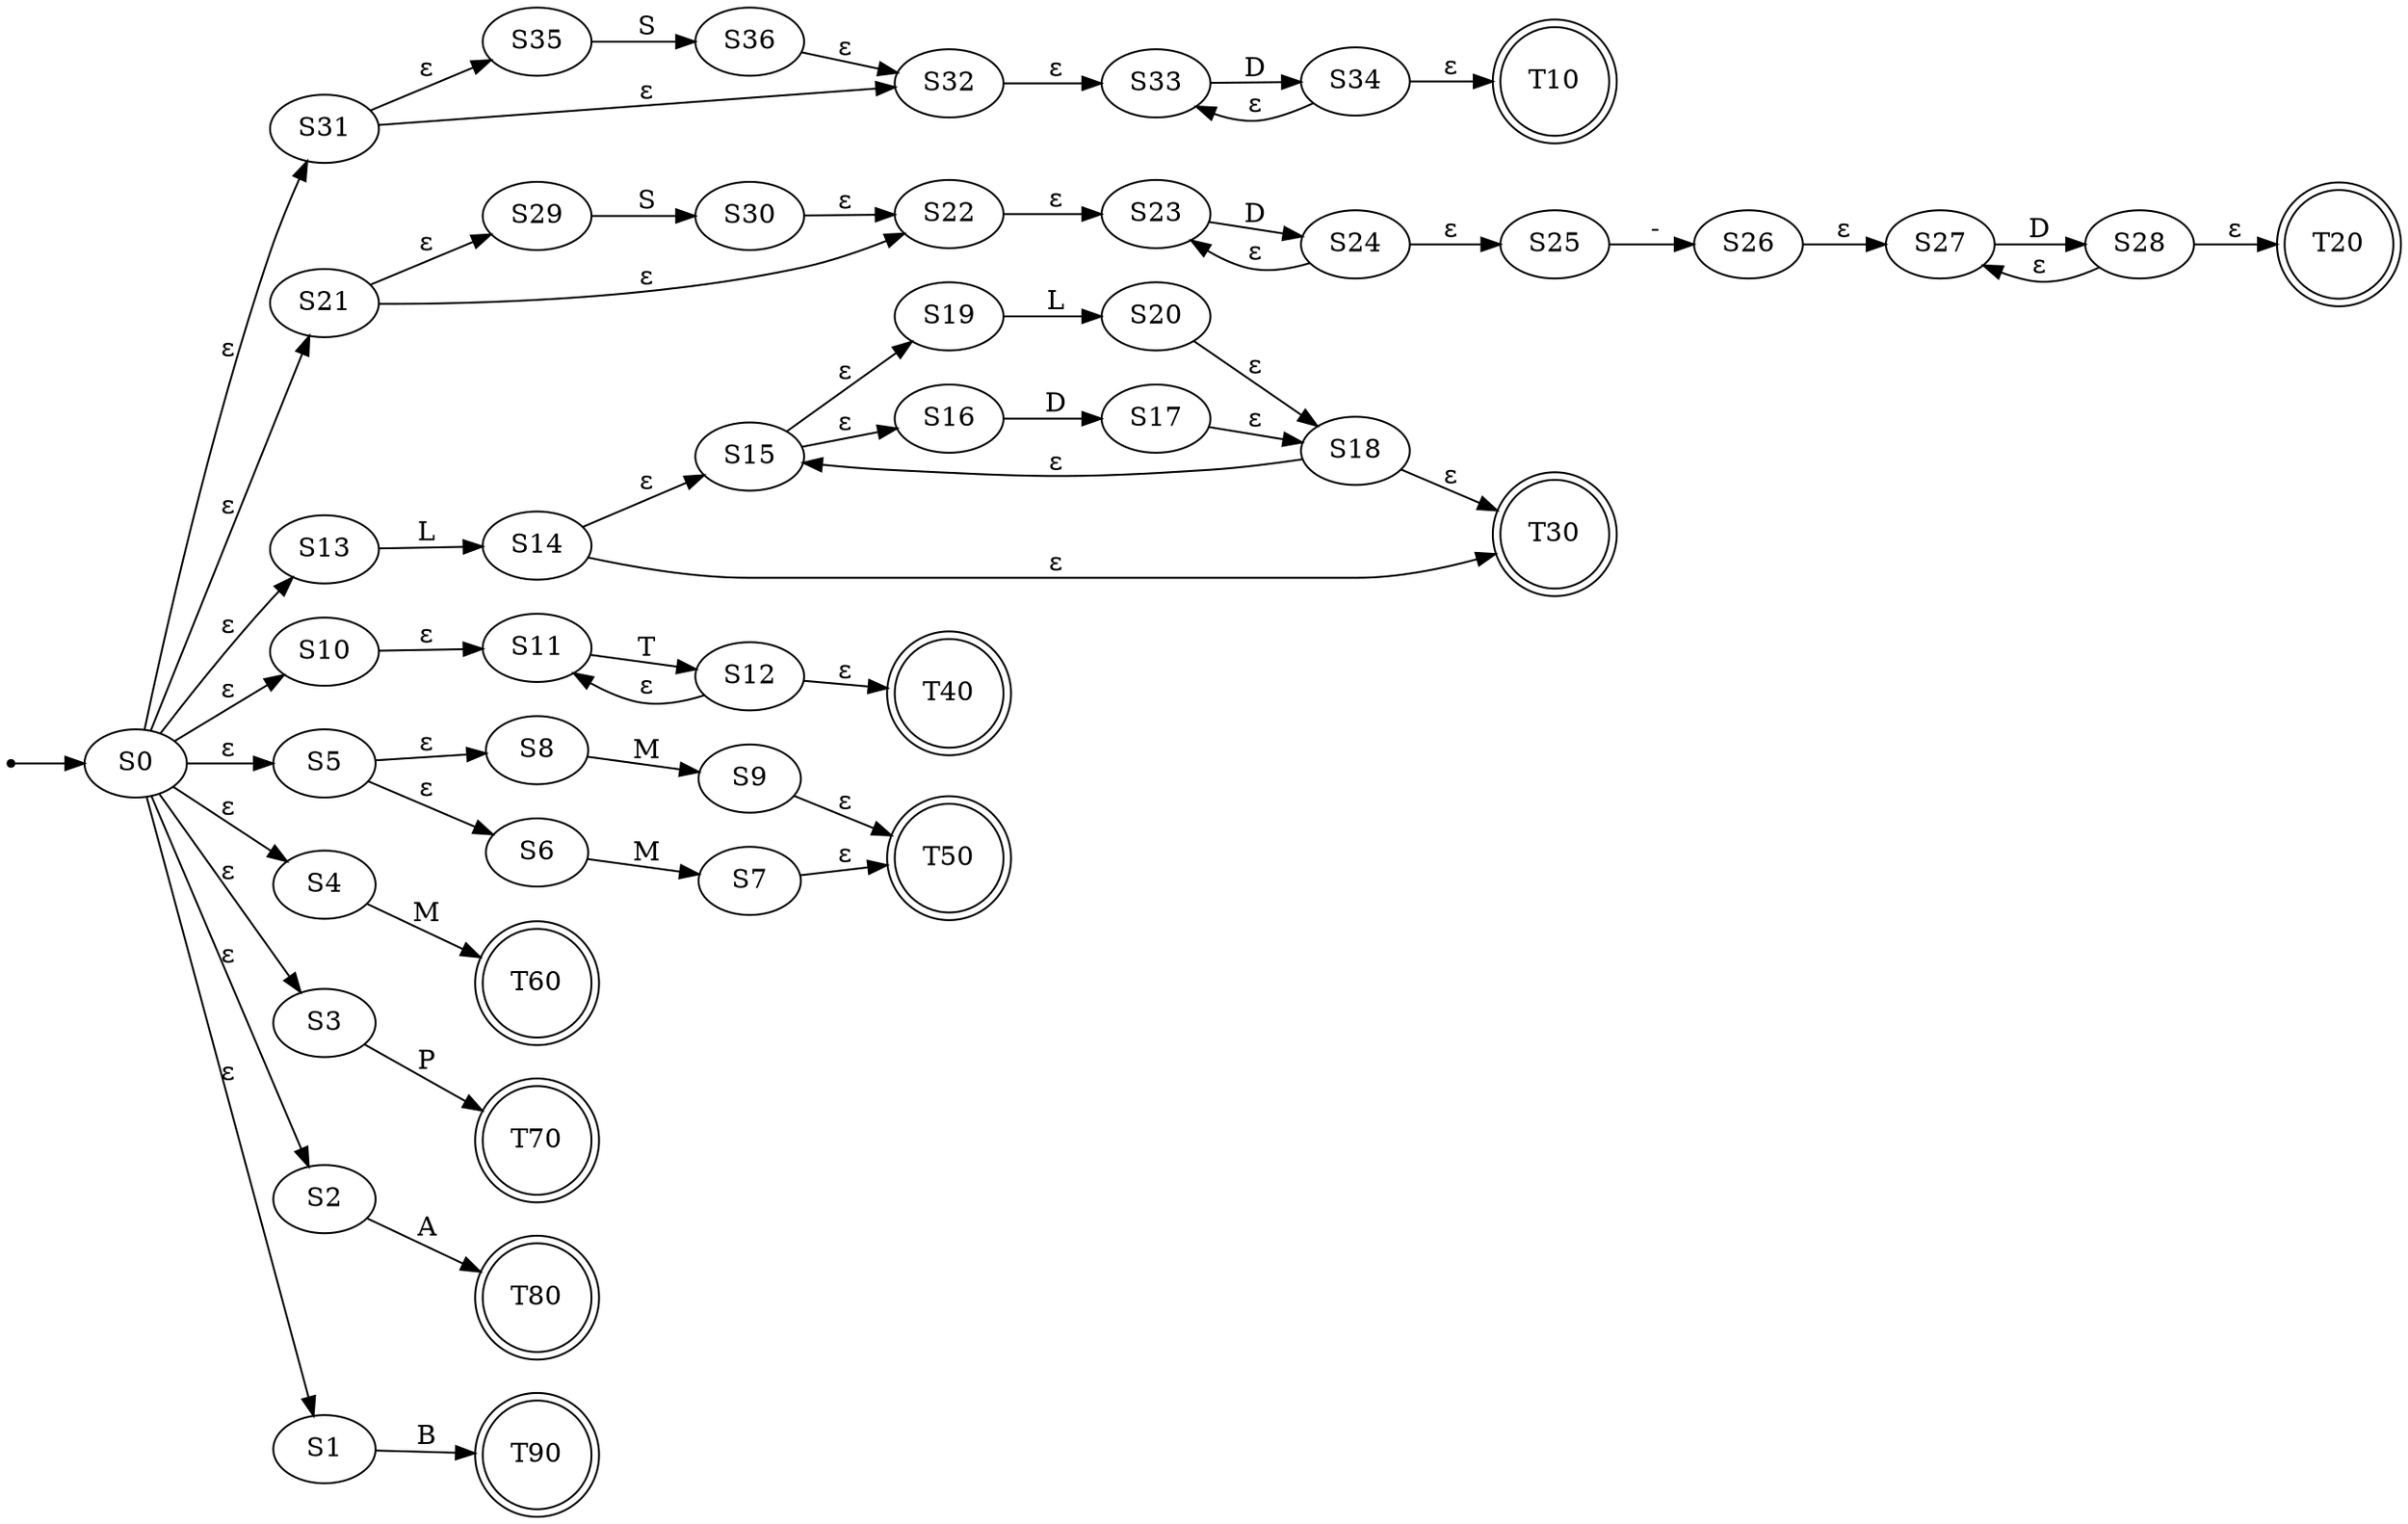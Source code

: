 digraph {
	graph [rankdir=LR]
	ini [shape=point]
	S0
	ini -> S0
	S31
	S35
	S36
	S32
	S33
	S34
	T10 [shape=doublecircle]
	S21
	S29
	S30
	S22
	S23
	S24
	S25
	S26
	S27
	S28
	T20 [shape=doublecircle]
	S13
	S14
	S15
	S19
	S20
	S16
	S17
	S18
	T30 [shape=doublecircle]
	S10
	S11
	S12
	T40 [shape=doublecircle]
	S5
	S8
	S9
	S6
	S7
	T50 [shape=doublecircle]
	S4
	T60 [shape=doublecircle]
	S3
	T70 [shape=doublecircle]
	S2
	T80 [shape=doublecircle]
	S1
	T90 [shape=doublecircle]
	S0 -> S31 [label="ε"]
	S0 -> S21 [label="ε"]
	S0 -> S13 [label="ε"]
	S0 -> S10 [label="ε"]
	S0 -> S5 [label="ε"]
	S0 -> S4 [label="ε"]
	S0 -> S3 [label="ε"]
	S0 -> S2 [label="ε"]
	S0 -> S1 [label="ε"]
	S31 -> S35 [label="ε"]
	S31 -> S32 [label="ε"]
	S35 -> S36 [label=S]
	S36 -> S32 [label="ε"]
	S32 -> S33 [label="ε"]
	S33 -> S34 [label=D]
	S34 -> S33 [label="ε"]
	S34 -> T10 [label="ε"]
	S21 -> S29 [label="ε"]
	S21 -> S22 [label="ε"]
	S29 -> S30 [label=S]
	S30 -> S22 [label="ε"]
	S22 -> S23 [label="ε"]
	S23 -> S24 [label=D]
	S24 -> S23 [label="ε"]
	S24 -> S25 [label="ε"]
	S25 -> S26 [label="-"]
	S26 -> S27 [label="ε"]
	S27 -> S28 [label=D]
	S28 -> S27 [label="ε"]
	S28 -> T20 [label="ε"]
	S13 -> S14 [label=L]
	S14 -> S15 [label="ε"]
	S14 -> T30 [label="ε"]
	S15 -> S19 [label="ε"]
	S15 -> S16 [label="ε"]
	S19 -> S20 [label=L]
	S20 -> S18 [label="ε"]
	S16 -> S17 [label=D]
	S17 -> S18 [label="ε"]
	S18 -> S15 [label="ε"]
	S18 -> T30 [label="ε"]
	S10 -> S11 [label="ε"]
	S11 -> S12 [label=T]
	S12 -> S11 [label="ε"]
	S12 -> T40 [label="ε"]
	S5 -> S8 [label="ε"]
	S5 -> S6 [label="ε"]
	S8 -> S9 [label=M]
	S9 -> T50 [label="ε"]
	S6 -> S7 [label=M]
	S7 -> T50 [label="ε"]
	S4 -> T60 [label=M]
	S3 -> T70 [label=P]
	S2 -> T80 [label=A]
	S1 -> T90 [label=B]
}
